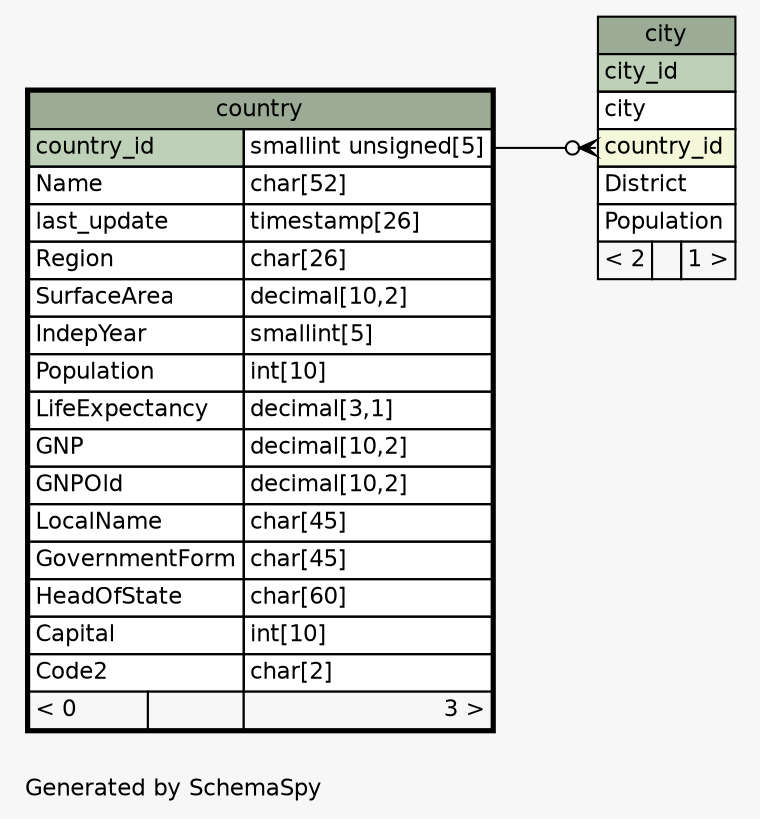 // dot 7.1.0 on Windows 11 10.0
// SchemaSpy rev 590
digraph "oneDegreeRelationshipsDiagram" {
  graph [
    rankdir="RL"
    bgcolor="#f7f7f7"
    label="\nGenerated by SchemaSpy"
    labeljust="l"
    nodesep="0.18"
    ranksep="0.46"
    fontname="Helvetica"
    fontsize="11"
  ];
  node [
    fontname="Helvetica"
    fontsize="11"
    shape="plaintext"
  ];
  edge [
    arrowsize="0.8"
  ];
  "city":"country_id":w -> "country":"country_id.type":e [arrowhead=none dir=back arrowtail=crowodot];
  "city" [
    label=<
    <TABLE BORDER="0" CELLBORDER="1" CELLSPACING="0" BGCOLOR="#ffffff">
      <TR><TD COLSPAN="3" BGCOLOR="#9bab96" ALIGN="CENTER">city</TD></TR>
      <TR><TD PORT="city_id" COLSPAN="3" BGCOLOR="#bed1b8" ALIGN="LEFT">city_id</TD></TR>
      <TR><TD PORT="city" COLSPAN="3" ALIGN="LEFT">city</TD></TR>
      <TR><TD PORT="country_id" COLSPAN="3" BGCOLOR="#f4f7da" ALIGN="LEFT">country_id</TD></TR>
      <TR><TD PORT="District" COLSPAN="3" ALIGN="LEFT">District</TD></TR>
      <TR><TD PORT="Population" COLSPAN="3" ALIGN="LEFT">Population</TD></TR>
      <TR><TD ALIGN="LEFT" BGCOLOR="#f7f7f7">&lt; 2</TD><TD ALIGN="RIGHT" BGCOLOR="#f7f7f7">  </TD><TD ALIGN="RIGHT" BGCOLOR="#f7f7f7">1 &gt;</TD></TR>
    </TABLE>>
    URL="city.html"
    tooltip="city"
  ];
  "country" [
    label=<
    <TABLE BORDER="2" CELLBORDER="1" CELLSPACING="0" BGCOLOR="#ffffff">
      <TR><TD COLSPAN="3" BGCOLOR="#9bab96" ALIGN="CENTER">country</TD></TR>
      <TR><TD PORT="country_id" COLSPAN="2" BGCOLOR="#bed1b8" ALIGN="LEFT">country_id</TD><TD PORT="country_id.type" ALIGN="LEFT">smallint unsigned[5]</TD></TR>
      <TR><TD PORT="Name" COLSPAN="2" ALIGN="LEFT">Name</TD><TD PORT="Name.type" ALIGN="LEFT">char[52]</TD></TR>
      <TR><TD PORT="last_update" COLSPAN="2" ALIGN="LEFT">last_update</TD><TD PORT="last_update.type" ALIGN="LEFT">timestamp[26]</TD></TR>
      <TR><TD PORT="Region" COLSPAN="2" ALIGN="LEFT">Region</TD><TD PORT="Region.type" ALIGN="LEFT">char[26]</TD></TR>
      <TR><TD PORT="SurfaceArea" COLSPAN="2" ALIGN="LEFT">SurfaceArea</TD><TD PORT="SurfaceArea.type" ALIGN="LEFT">decimal[10,2]</TD></TR>
      <TR><TD PORT="IndepYear" COLSPAN="2" ALIGN="LEFT">IndepYear</TD><TD PORT="IndepYear.type" ALIGN="LEFT">smallint[5]</TD></TR>
      <TR><TD PORT="Population" COLSPAN="2" ALIGN="LEFT">Population</TD><TD PORT="Population.type" ALIGN="LEFT">int[10]</TD></TR>
      <TR><TD PORT="LifeExpectancy" COLSPAN="2" ALIGN="LEFT">LifeExpectancy</TD><TD PORT="LifeExpectancy.type" ALIGN="LEFT">decimal[3,1]</TD></TR>
      <TR><TD PORT="GNP" COLSPAN="2" ALIGN="LEFT">GNP</TD><TD PORT="GNP.type" ALIGN="LEFT">decimal[10,2]</TD></TR>
      <TR><TD PORT="GNPOld" COLSPAN="2" ALIGN="LEFT">GNPOld</TD><TD PORT="GNPOld.type" ALIGN="LEFT">decimal[10,2]</TD></TR>
      <TR><TD PORT="LocalName" COLSPAN="2" ALIGN="LEFT">LocalName</TD><TD PORT="LocalName.type" ALIGN="LEFT">char[45]</TD></TR>
      <TR><TD PORT="GovernmentForm" COLSPAN="2" ALIGN="LEFT">GovernmentForm</TD><TD PORT="GovernmentForm.type" ALIGN="LEFT">char[45]</TD></TR>
      <TR><TD PORT="HeadOfState" COLSPAN="2" ALIGN="LEFT">HeadOfState</TD><TD PORT="HeadOfState.type" ALIGN="LEFT">char[60]</TD></TR>
      <TR><TD PORT="Capital" COLSPAN="2" ALIGN="LEFT">Capital</TD><TD PORT="Capital.type" ALIGN="LEFT">int[10]</TD></TR>
      <TR><TD PORT="Code2" COLSPAN="2" ALIGN="LEFT">Code2</TD><TD PORT="Code2.type" ALIGN="LEFT">char[2]</TD></TR>
      <TR><TD ALIGN="LEFT" BGCOLOR="#f7f7f7">&lt; 0</TD><TD ALIGN="RIGHT" BGCOLOR="#f7f7f7">  </TD><TD ALIGN="RIGHT" BGCOLOR="#f7f7f7">3 &gt;</TD></TR>
    </TABLE>>
    URL="country.html"
    tooltip="country"
  ];
}
